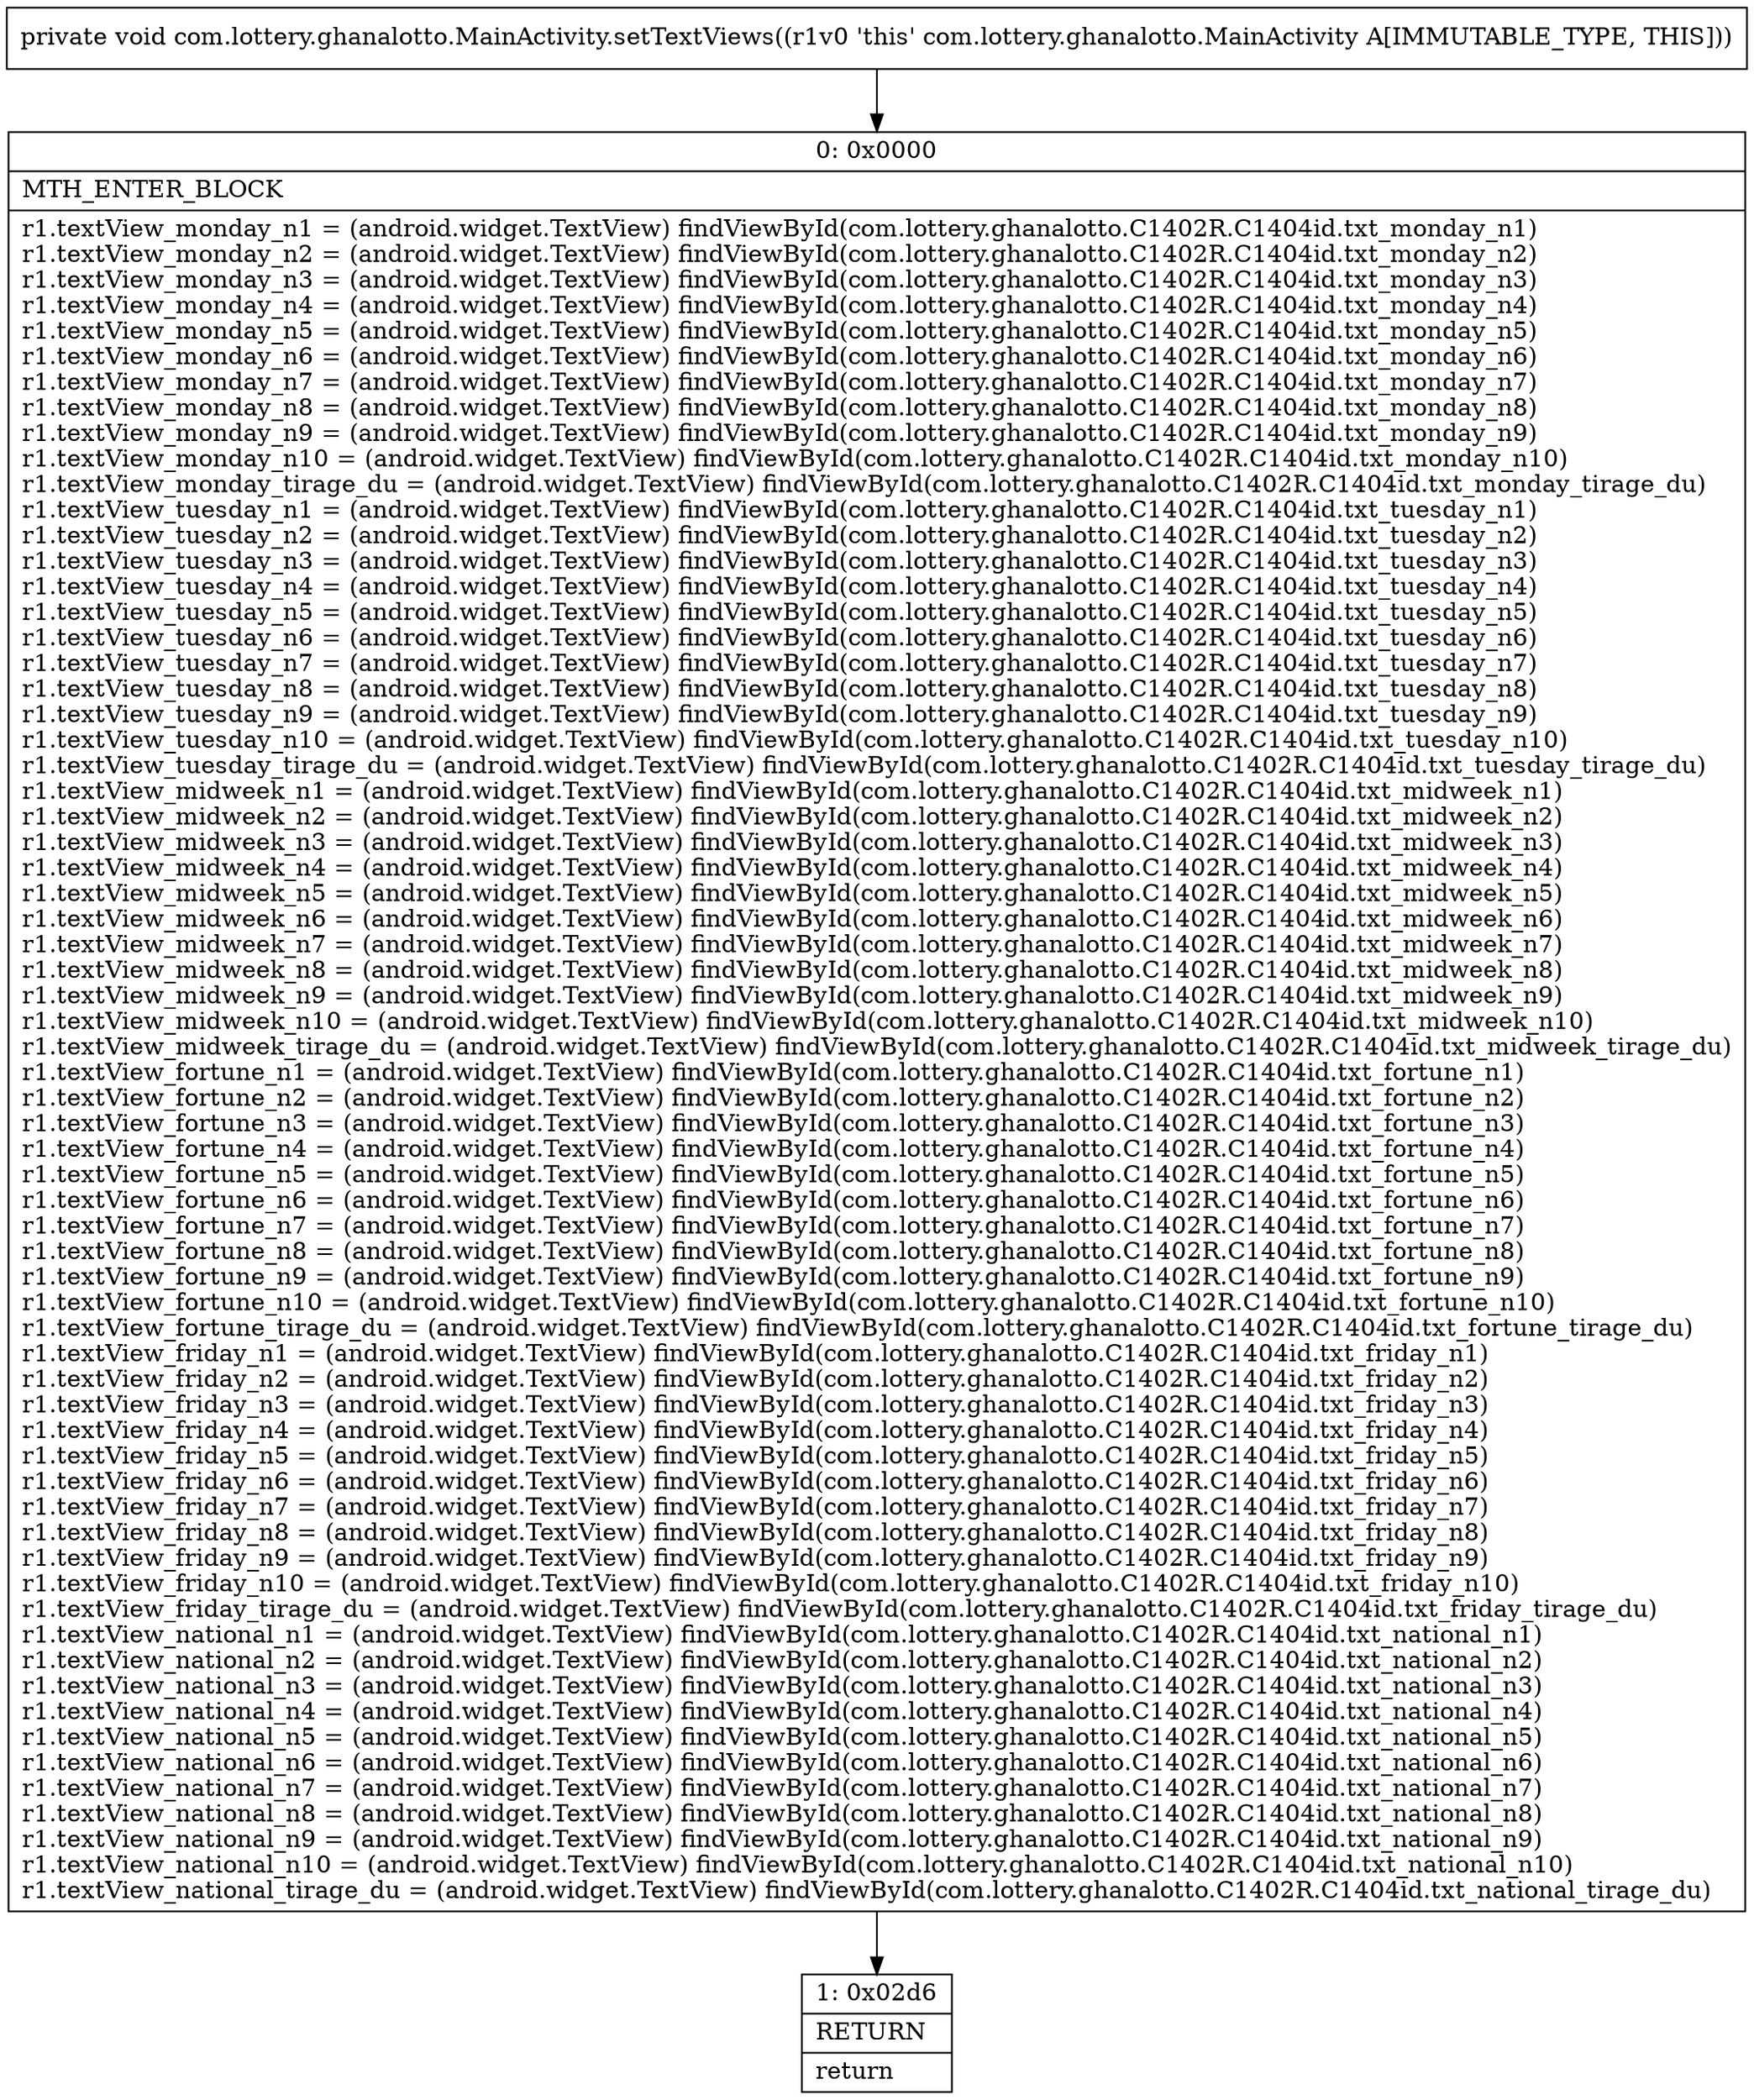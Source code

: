 digraph "CFG forcom.lottery.ghanalotto.MainActivity.setTextViews()V" {
Node_0 [shape=record,label="{0\:\ 0x0000|MTH_ENTER_BLOCK\l|r1.textView_monday_n1 = (android.widget.TextView) findViewById(com.lottery.ghanalotto.C1402R.C1404id.txt_monday_n1)\lr1.textView_monday_n2 = (android.widget.TextView) findViewById(com.lottery.ghanalotto.C1402R.C1404id.txt_monday_n2)\lr1.textView_monday_n3 = (android.widget.TextView) findViewById(com.lottery.ghanalotto.C1402R.C1404id.txt_monday_n3)\lr1.textView_monday_n4 = (android.widget.TextView) findViewById(com.lottery.ghanalotto.C1402R.C1404id.txt_monday_n4)\lr1.textView_monday_n5 = (android.widget.TextView) findViewById(com.lottery.ghanalotto.C1402R.C1404id.txt_monday_n5)\lr1.textView_monday_n6 = (android.widget.TextView) findViewById(com.lottery.ghanalotto.C1402R.C1404id.txt_monday_n6)\lr1.textView_monday_n7 = (android.widget.TextView) findViewById(com.lottery.ghanalotto.C1402R.C1404id.txt_monday_n7)\lr1.textView_monday_n8 = (android.widget.TextView) findViewById(com.lottery.ghanalotto.C1402R.C1404id.txt_monday_n8)\lr1.textView_monday_n9 = (android.widget.TextView) findViewById(com.lottery.ghanalotto.C1402R.C1404id.txt_monday_n9)\lr1.textView_monday_n10 = (android.widget.TextView) findViewById(com.lottery.ghanalotto.C1402R.C1404id.txt_monday_n10)\lr1.textView_monday_tirage_du = (android.widget.TextView) findViewById(com.lottery.ghanalotto.C1402R.C1404id.txt_monday_tirage_du)\lr1.textView_tuesday_n1 = (android.widget.TextView) findViewById(com.lottery.ghanalotto.C1402R.C1404id.txt_tuesday_n1)\lr1.textView_tuesday_n2 = (android.widget.TextView) findViewById(com.lottery.ghanalotto.C1402R.C1404id.txt_tuesday_n2)\lr1.textView_tuesday_n3 = (android.widget.TextView) findViewById(com.lottery.ghanalotto.C1402R.C1404id.txt_tuesday_n3)\lr1.textView_tuesday_n4 = (android.widget.TextView) findViewById(com.lottery.ghanalotto.C1402R.C1404id.txt_tuesday_n4)\lr1.textView_tuesday_n5 = (android.widget.TextView) findViewById(com.lottery.ghanalotto.C1402R.C1404id.txt_tuesday_n5)\lr1.textView_tuesday_n6 = (android.widget.TextView) findViewById(com.lottery.ghanalotto.C1402R.C1404id.txt_tuesday_n6)\lr1.textView_tuesday_n7 = (android.widget.TextView) findViewById(com.lottery.ghanalotto.C1402R.C1404id.txt_tuesday_n7)\lr1.textView_tuesday_n8 = (android.widget.TextView) findViewById(com.lottery.ghanalotto.C1402R.C1404id.txt_tuesday_n8)\lr1.textView_tuesday_n9 = (android.widget.TextView) findViewById(com.lottery.ghanalotto.C1402R.C1404id.txt_tuesday_n9)\lr1.textView_tuesday_n10 = (android.widget.TextView) findViewById(com.lottery.ghanalotto.C1402R.C1404id.txt_tuesday_n10)\lr1.textView_tuesday_tirage_du = (android.widget.TextView) findViewById(com.lottery.ghanalotto.C1402R.C1404id.txt_tuesday_tirage_du)\lr1.textView_midweek_n1 = (android.widget.TextView) findViewById(com.lottery.ghanalotto.C1402R.C1404id.txt_midweek_n1)\lr1.textView_midweek_n2 = (android.widget.TextView) findViewById(com.lottery.ghanalotto.C1402R.C1404id.txt_midweek_n2)\lr1.textView_midweek_n3 = (android.widget.TextView) findViewById(com.lottery.ghanalotto.C1402R.C1404id.txt_midweek_n3)\lr1.textView_midweek_n4 = (android.widget.TextView) findViewById(com.lottery.ghanalotto.C1402R.C1404id.txt_midweek_n4)\lr1.textView_midweek_n5 = (android.widget.TextView) findViewById(com.lottery.ghanalotto.C1402R.C1404id.txt_midweek_n5)\lr1.textView_midweek_n6 = (android.widget.TextView) findViewById(com.lottery.ghanalotto.C1402R.C1404id.txt_midweek_n6)\lr1.textView_midweek_n7 = (android.widget.TextView) findViewById(com.lottery.ghanalotto.C1402R.C1404id.txt_midweek_n7)\lr1.textView_midweek_n8 = (android.widget.TextView) findViewById(com.lottery.ghanalotto.C1402R.C1404id.txt_midweek_n8)\lr1.textView_midweek_n9 = (android.widget.TextView) findViewById(com.lottery.ghanalotto.C1402R.C1404id.txt_midweek_n9)\lr1.textView_midweek_n10 = (android.widget.TextView) findViewById(com.lottery.ghanalotto.C1402R.C1404id.txt_midweek_n10)\lr1.textView_midweek_tirage_du = (android.widget.TextView) findViewById(com.lottery.ghanalotto.C1402R.C1404id.txt_midweek_tirage_du)\lr1.textView_fortune_n1 = (android.widget.TextView) findViewById(com.lottery.ghanalotto.C1402R.C1404id.txt_fortune_n1)\lr1.textView_fortune_n2 = (android.widget.TextView) findViewById(com.lottery.ghanalotto.C1402R.C1404id.txt_fortune_n2)\lr1.textView_fortune_n3 = (android.widget.TextView) findViewById(com.lottery.ghanalotto.C1402R.C1404id.txt_fortune_n3)\lr1.textView_fortune_n4 = (android.widget.TextView) findViewById(com.lottery.ghanalotto.C1402R.C1404id.txt_fortune_n4)\lr1.textView_fortune_n5 = (android.widget.TextView) findViewById(com.lottery.ghanalotto.C1402R.C1404id.txt_fortune_n5)\lr1.textView_fortune_n6 = (android.widget.TextView) findViewById(com.lottery.ghanalotto.C1402R.C1404id.txt_fortune_n6)\lr1.textView_fortune_n7 = (android.widget.TextView) findViewById(com.lottery.ghanalotto.C1402R.C1404id.txt_fortune_n7)\lr1.textView_fortune_n8 = (android.widget.TextView) findViewById(com.lottery.ghanalotto.C1402R.C1404id.txt_fortune_n8)\lr1.textView_fortune_n9 = (android.widget.TextView) findViewById(com.lottery.ghanalotto.C1402R.C1404id.txt_fortune_n9)\lr1.textView_fortune_n10 = (android.widget.TextView) findViewById(com.lottery.ghanalotto.C1402R.C1404id.txt_fortune_n10)\lr1.textView_fortune_tirage_du = (android.widget.TextView) findViewById(com.lottery.ghanalotto.C1402R.C1404id.txt_fortune_tirage_du)\lr1.textView_friday_n1 = (android.widget.TextView) findViewById(com.lottery.ghanalotto.C1402R.C1404id.txt_friday_n1)\lr1.textView_friday_n2 = (android.widget.TextView) findViewById(com.lottery.ghanalotto.C1402R.C1404id.txt_friday_n2)\lr1.textView_friday_n3 = (android.widget.TextView) findViewById(com.lottery.ghanalotto.C1402R.C1404id.txt_friday_n3)\lr1.textView_friday_n4 = (android.widget.TextView) findViewById(com.lottery.ghanalotto.C1402R.C1404id.txt_friday_n4)\lr1.textView_friday_n5 = (android.widget.TextView) findViewById(com.lottery.ghanalotto.C1402R.C1404id.txt_friday_n5)\lr1.textView_friday_n6 = (android.widget.TextView) findViewById(com.lottery.ghanalotto.C1402R.C1404id.txt_friday_n6)\lr1.textView_friday_n7 = (android.widget.TextView) findViewById(com.lottery.ghanalotto.C1402R.C1404id.txt_friday_n7)\lr1.textView_friday_n8 = (android.widget.TextView) findViewById(com.lottery.ghanalotto.C1402R.C1404id.txt_friday_n8)\lr1.textView_friday_n9 = (android.widget.TextView) findViewById(com.lottery.ghanalotto.C1402R.C1404id.txt_friday_n9)\lr1.textView_friday_n10 = (android.widget.TextView) findViewById(com.lottery.ghanalotto.C1402R.C1404id.txt_friday_n10)\lr1.textView_friday_tirage_du = (android.widget.TextView) findViewById(com.lottery.ghanalotto.C1402R.C1404id.txt_friday_tirage_du)\lr1.textView_national_n1 = (android.widget.TextView) findViewById(com.lottery.ghanalotto.C1402R.C1404id.txt_national_n1)\lr1.textView_national_n2 = (android.widget.TextView) findViewById(com.lottery.ghanalotto.C1402R.C1404id.txt_national_n2)\lr1.textView_national_n3 = (android.widget.TextView) findViewById(com.lottery.ghanalotto.C1402R.C1404id.txt_national_n3)\lr1.textView_national_n4 = (android.widget.TextView) findViewById(com.lottery.ghanalotto.C1402R.C1404id.txt_national_n4)\lr1.textView_national_n5 = (android.widget.TextView) findViewById(com.lottery.ghanalotto.C1402R.C1404id.txt_national_n5)\lr1.textView_national_n6 = (android.widget.TextView) findViewById(com.lottery.ghanalotto.C1402R.C1404id.txt_national_n6)\lr1.textView_national_n7 = (android.widget.TextView) findViewById(com.lottery.ghanalotto.C1402R.C1404id.txt_national_n7)\lr1.textView_national_n8 = (android.widget.TextView) findViewById(com.lottery.ghanalotto.C1402R.C1404id.txt_national_n8)\lr1.textView_national_n9 = (android.widget.TextView) findViewById(com.lottery.ghanalotto.C1402R.C1404id.txt_national_n9)\lr1.textView_national_n10 = (android.widget.TextView) findViewById(com.lottery.ghanalotto.C1402R.C1404id.txt_national_n10)\lr1.textView_national_tirage_du = (android.widget.TextView) findViewById(com.lottery.ghanalotto.C1402R.C1404id.txt_national_tirage_du)\l}"];
Node_1 [shape=record,label="{1\:\ 0x02d6|RETURN\l|return\l}"];
MethodNode[shape=record,label="{private void com.lottery.ghanalotto.MainActivity.setTextViews((r1v0 'this' com.lottery.ghanalotto.MainActivity A[IMMUTABLE_TYPE, THIS])) }"];
MethodNode -> Node_0;
Node_0 -> Node_1;
}

